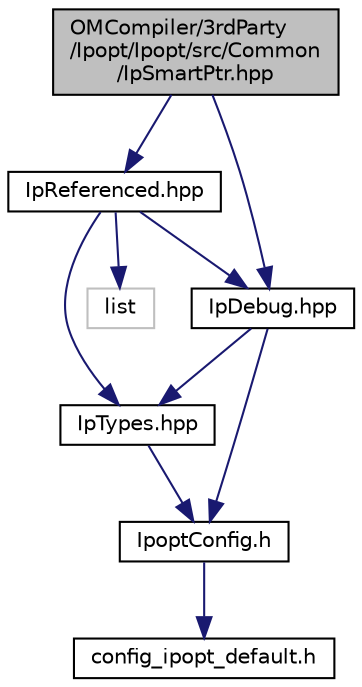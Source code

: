 digraph "OMCompiler/3rdParty/Ipopt/Ipopt/src/Common/IpSmartPtr.hpp"
{
  edge [fontname="Helvetica",fontsize="10",labelfontname="Helvetica",labelfontsize="10"];
  node [fontname="Helvetica",fontsize="10",shape=record];
  Node0 [label="OMCompiler/3rdParty\l/Ipopt/Ipopt/src/Common\l/IpSmartPtr.hpp",height=0.2,width=0.4,color="black", fillcolor="grey75", style="filled", fontcolor="black"];
  Node0 -> Node1 [color="midnightblue",fontsize="10",style="solid",fontname="Helvetica"];
  Node1 [label="IpReferenced.hpp",height=0.2,width=0.4,color="black", fillcolor="white", style="filled",URL="$d6/dd9/_ip_referenced_8hpp.html"];
  Node1 -> Node2 [color="midnightblue",fontsize="10",style="solid",fontname="Helvetica"];
  Node2 [label="IpTypes.hpp",height=0.2,width=0.4,color="black", fillcolor="white", style="filled",URL="$dd/d7d/_ip_types_8hpp.html"];
  Node2 -> Node3 [color="midnightblue",fontsize="10",style="solid",fontname="Helvetica"];
  Node3 [label="IpoptConfig.h",height=0.2,width=0.4,color="black", fillcolor="white", style="filled",URL="$d7/d3b/_ipopt_config_8h.html"];
  Node3 -> Node4 [color="midnightblue",fontsize="10",style="solid",fontname="Helvetica"];
  Node4 [label="config_ipopt_default.h",height=0.2,width=0.4,color="black", fillcolor="white", style="filled",URL="$d9/dad/config__ipopt__default_8h.html"];
  Node1 -> Node5 [color="midnightblue",fontsize="10",style="solid",fontname="Helvetica"];
  Node5 [label="IpDebug.hpp",height=0.2,width=0.4,color="black", fillcolor="white", style="filled",URL="$d6/dae/_ip_debug_8hpp.html"];
  Node5 -> Node3 [color="midnightblue",fontsize="10",style="solid",fontname="Helvetica"];
  Node5 -> Node2 [color="midnightblue",fontsize="10",style="solid",fontname="Helvetica"];
  Node1 -> Node6 [color="midnightblue",fontsize="10",style="solid",fontname="Helvetica"];
  Node6 [label="list",height=0.2,width=0.4,color="grey75", fillcolor="white", style="filled"];
  Node0 -> Node5 [color="midnightblue",fontsize="10",style="solid",fontname="Helvetica"];
}
